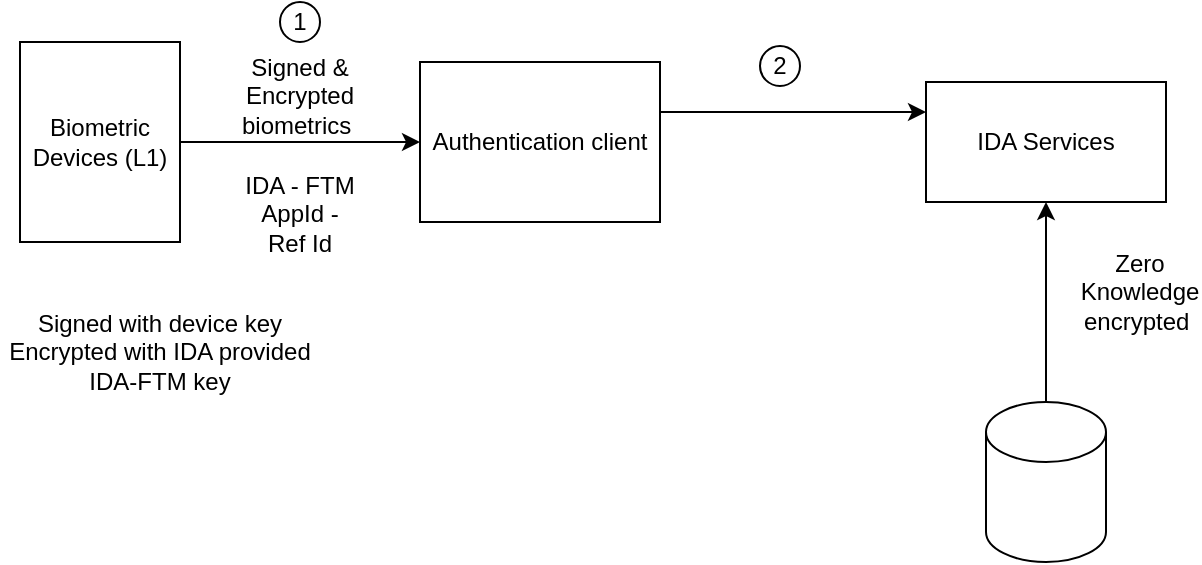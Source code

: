 <mxfile version="16.0.0" type="device"><diagram id="LCYlUeqz_Hxuz02imdLR" name="Page-1"><mxGraphModel dx="855" dy="505" grid="1" gridSize="10" guides="1" tooltips="1" connect="1" arrows="1" fold="1" page="1" pageScale="1" pageWidth="2336" pageHeight="1654" math="0" shadow="0"><root><mxCell id="0"/><mxCell id="1" parent="0"/><mxCell id="FqZSSXWBveTEOpzE2NjO-4" style="edgeStyle=orthogonalEdgeStyle;rounded=0;orthogonalLoop=1;jettySize=auto;html=1;exitX=1;exitY=0.5;exitDx=0;exitDy=0;entryX=0;entryY=0.5;entryDx=0;entryDy=0;" edge="1" parent="1" source="FqZSSXWBveTEOpzE2NjO-2" target="FqZSSXWBveTEOpzE2NjO-3"><mxGeometry relative="1" as="geometry"/></mxCell><mxCell id="FqZSSXWBveTEOpzE2NjO-2" value="Biometric Devices (L1)" style="rounded=0;whiteSpace=wrap;html=1;" vertex="1" parent="1"><mxGeometry x="210" y="200" width="80" height="100" as="geometry"/></mxCell><mxCell id="FqZSSXWBveTEOpzE2NjO-7" style="edgeStyle=orthogonalEdgeStyle;rounded=0;orthogonalLoop=1;jettySize=auto;html=1;entryX=0;entryY=0.5;entryDx=0;entryDy=0;" edge="1" parent="1"><mxGeometry relative="1" as="geometry"><mxPoint x="530" y="235" as="sourcePoint"/><mxPoint x="663" y="235" as="targetPoint"/></mxGeometry></mxCell><mxCell id="FqZSSXWBveTEOpzE2NjO-3" value="Authentication client" style="rounded=0;whiteSpace=wrap;html=1;" vertex="1" parent="1"><mxGeometry x="410" y="210" width="120" height="80" as="geometry"/></mxCell><mxCell id="FqZSSXWBveTEOpzE2NjO-5" value="Signed &amp;amp; Encrypted biometrics&amp;nbsp;" style="text;html=1;strokeColor=none;fillColor=none;align=center;verticalAlign=middle;whiteSpace=wrap;rounded=0;" vertex="1" parent="1"><mxGeometry x="320" y="202" width="60" height="50" as="geometry"/></mxCell><mxCell id="FqZSSXWBveTEOpzE2NjO-6" value="IDA Services" style="rounded=0;whiteSpace=wrap;html=1;" vertex="1" parent="1"><mxGeometry x="663" y="220" width="120" height="60" as="geometry"/></mxCell><mxCell id="FqZSSXWBveTEOpzE2NjO-9" style="edgeStyle=orthogonalEdgeStyle;rounded=0;orthogonalLoop=1;jettySize=auto;html=1;entryX=0.5;entryY=1;entryDx=0;entryDy=0;" edge="1" parent="1" source="FqZSSXWBveTEOpzE2NjO-8" target="FqZSSXWBveTEOpzE2NjO-6"><mxGeometry relative="1" as="geometry"/></mxCell><mxCell id="FqZSSXWBveTEOpzE2NjO-8" value="" style="shape=cylinder3;whiteSpace=wrap;html=1;boundedLbl=1;backgroundOutline=1;size=15;" vertex="1" parent="1"><mxGeometry x="693" y="380" width="60" height="80" as="geometry"/></mxCell><mxCell id="FqZSSXWBveTEOpzE2NjO-10" value="Zero Knowledge encrypted&amp;nbsp;" style="text;html=1;strokeColor=none;fillColor=none;align=center;verticalAlign=middle;whiteSpace=wrap;rounded=0;" vertex="1" parent="1"><mxGeometry x="740" y="310" width="60" height="30" as="geometry"/></mxCell><mxCell id="FqZSSXWBveTEOpzE2NjO-11" value="IDA - FTM&lt;br&gt;AppId - Ref Id" style="text;html=1;strokeColor=none;fillColor=none;align=center;verticalAlign=middle;whiteSpace=wrap;rounded=0;" vertex="1" parent="1"><mxGeometry x="320" y="271" width="60" height="30" as="geometry"/></mxCell><mxCell id="FqZSSXWBveTEOpzE2NjO-12" value="Signed with device key&lt;br&gt;Encrypted with IDA provided IDA-FTM key" style="text;html=1;strokeColor=none;fillColor=none;align=center;verticalAlign=middle;whiteSpace=wrap;rounded=0;" vertex="1" parent="1"><mxGeometry x="200" y="340" width="160" height="30" as="geometry"/></mxCell><mxCell id="FqZSSXWBveTEOpzE2NjO-14" value="1" style="ellipse;whiteSpace=wrap;html=1;aspect=fixed;" vertex="1" parent="1"><mxGeometry x="340" y="180" width="20" height="20" as="geometry"/></mxCell><mxCell id="FqZSSXWBveTEOpzE2NjO-15" value="2" style="ellipse;whiteSpace=wrap;html=1;aspect=fixed;" vertex="1" parent="1"><mxGeometry x="580" y="202" width="20" height="20" as="geometry"/></mxCell></root></mxGraphModel></diagram></mxfile>